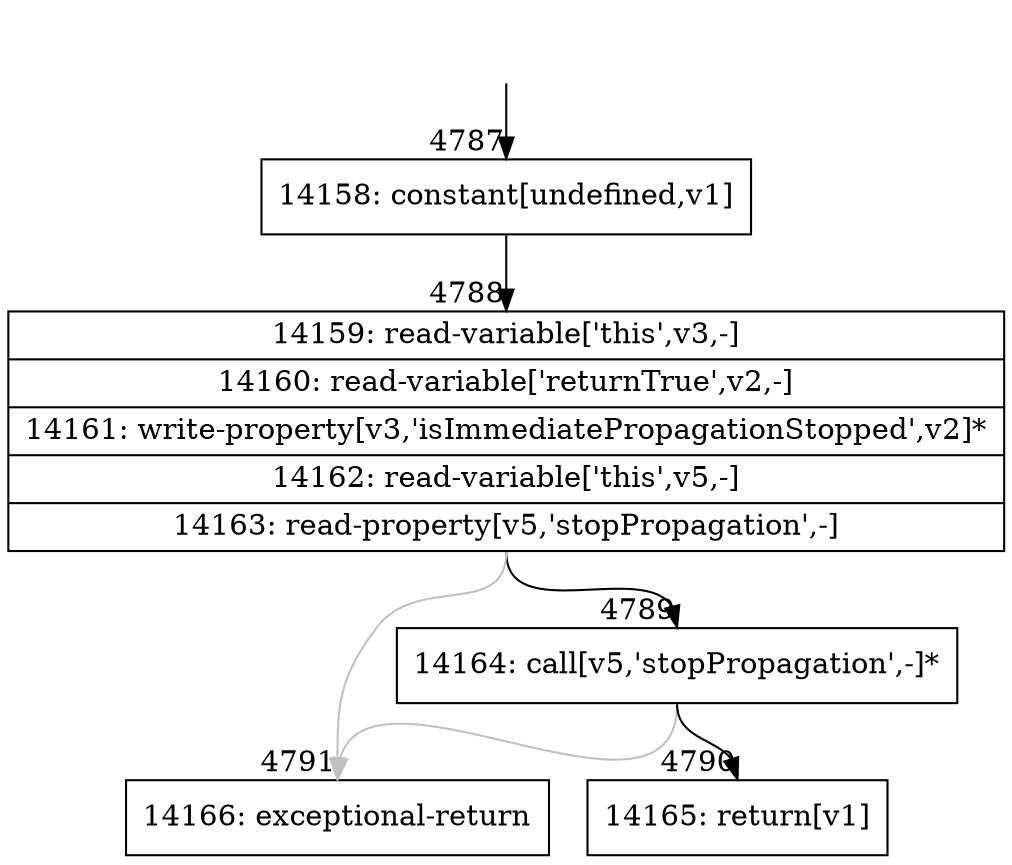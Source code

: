 digraph {
rankdir="TD"
BB_entry297[shape=none,label=""];
BB_entry297 -> BB4787 [tailport=s, headport=n, headlabel="    4787"]
BB4787 [shape=record label="{14158: constant[undefined,v1]}" ] 
BB4787 -> BB4788 [tailport=s, headport=n, headlabel="      4788"]
BB4788 [shape=record label="{14159: read-variable['this',v3,-]|14160: read-variable['returnTrue',v2,-]|14161: write-property[v3,'isImmediatePropagationStopped',v2]*|14162: read-variable['this',v5,-]|14163: read-property[v5,'stopPropagation',-]}" ] 
BB4788 -> BB4789 [tailport=s, headport=n, headlabel="      4789"]
BB4788 -> BB4791 [tailport=s, headport=n, color=gray, headlabel="      4791"]
BB4789 [shape=record label="{14164: call[v5,'stopPropagation',-]*}" ] 
BB4789 -> BB4790 [tailport=s, headport=n, headlabel="      4790"]
BB4789 -> BB4791 [tailport=s, headport=n, color=gray]
BB4790 [shape=record label="{14165: return[v1]}" ] 
BB4791 [shape=record label="{14166: exceptional-return}" ] 
}
